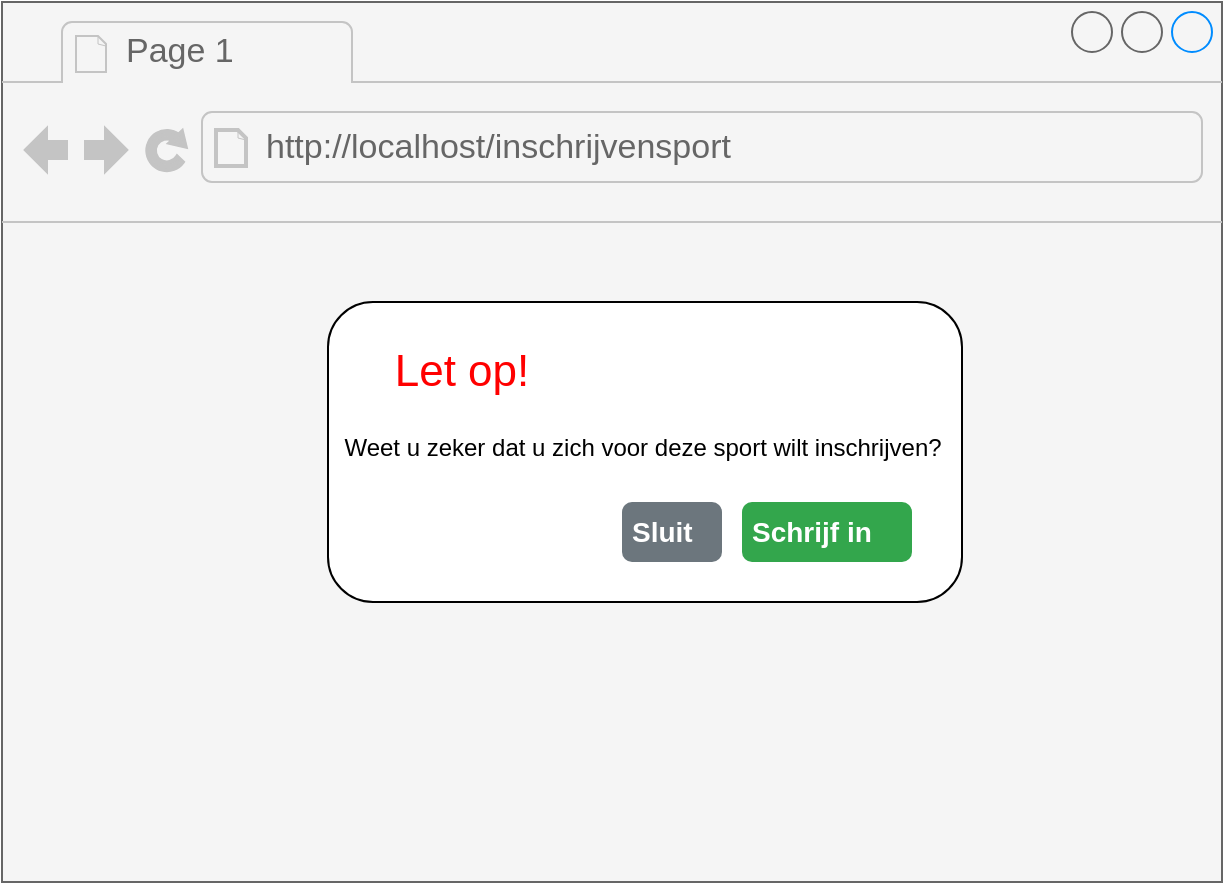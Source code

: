 <mxfile version="16.4.0" type="device"><diagram id="kXJwTECeh2mBD3e_SP11" name="Page-1"><mxGraphModel dx="1422" dy="857" grid="1" gridSize="10" guides="1" tooltips="1" connect="1" arrows="1" fold="1" page="1" pageScale="1" pageWidth="850" pageHeight="1100" math="0" shadow="0"><root><mxCell id="0"/><mxCell id="1" parent="0"/><mxCell id="DWK3QNtkQKk4ZqJPbPPp-8" value="" style="strokeWidth=1;shadow=0;dashed=0;align=center;html=1;shape=mxgraph.mockup.containers.browserWindow;rSize=0;strokeColor=#666666;strokeColor2=#008cff;strokeColor3=#c4c4c4;mainText=,;recursiveResize=0;fillColor=#f5f5f5;fontColor=#333333;" parent="1" vertex="1"><mxGeometry x="130" y="130" width="610" height="440" as="geometry"/></mxCell><mxCell id="DWK3QNtkQKk4ZqJPbPPp-9" value="Page 1" style="strokeWidth=1;shadow=0;dashed=0;align=center;html=1;shape=mxgraph.mockup.containers.anchor;fontSize=17;fontColor=#666666;align=left;" parent="DWK3QNtkQKk4ZqJPbPPp-8" vertex="1"><mxGeometry x="60" y="12" width="110" height="26" as="geometry"/></mxCell><mxCell id="DWK3QNtkQKk4ZqJPbPPp-10" value="http://localhost/inschrijvensport" style="strokeWidth=1;shadow=0;dashed=0;align=center;html=1;shape=mxgraph.mockup.containers.anchor;rSize=0;fontSize=17;fontColor=#666666;align=left;" parent="DWK3QNtkQKk4ZqJPbPPp-8" vertex="1"><mxGeometry x="130" y="60" width="250" height="26" as="geometry"/></mxCell><mxCell id="aarZSoTj-gUU0rMy3paj-2" value="" style="rounded=1;whiteSpace=wrap;html=1;" vertex="1" parent="DWK3QNtkQKk4ZqJPbPPp-8"><mxGeometry x="163" y="150" width="317" height="150" as="geometry"/></mxCell><mxCell id="aarZSoTj-gUU0rMy3paj-3" value="&lt;font color=&quot;#ff0000&quot; style=&quot;font-size: 22px&quot;&gt;Let op!&lt;/font&gt;" style="text;html=1;strokeColor=none;fillColor=none;align=center;verticalAlign=middle;whiteSpace=wrap;rounded=0;" vertex="1" parent="DWK3QNtkQKk4ZqJPbPPp-8"><mxGeometry x="170" y="170" width="120" height="30" as="geometry"/></mxCell><mxCell id="aarZSoTj-gUU0rMy3paj-4" value="&lt;font color=&quot;#000000&quot;&gt;&lt;span style=&quot;font-size: 12px&quot;&gt;Weet u zeker dat u zich voor deze sport wilt inschrijven?&lt;/span&gt;&lt;/font&gt;" style="text;html=1;strokeColor=none;fillColor=none;align=center;verticalAlign=middle;whiteSpace=wrap;rounded=0;fontSize=22;fontColor=#FF0000;" vertex="1" parent="DWK3QNtkQKk4ZqJPbPPp-8"><mxGeometry x="163" y="205" width="314.5" height="30" as="geometry"/></mxCell><mxCell id="aarZSoTj-gUU0rMy3paj-6" value="Schrijf in" style="html=1;shadow=0;dashed=0;shape=mxgraph.bootstrap.rrect;rSize=5;strokeColor=none;strokeWidth=1;fillColor=#33A64C;fontColor=#FFFFFF;whiteSpace=wrap;align=left;verticalAlign=middle;spacingLeft=0;fontStyle=1;fontSize=14;spacing=5;" vertex="1" parent="DWK3QNtkQKk4ZqJPbPPp-8"><mxGeometry x="370" y="250" width="85" height="30" as="geometry"/></mxCell><mxCell id="aarZSoTj-gUU0rMy3paj-7" value="Sluit" style="html=1;shadow=0;dashed=0;shape=mxgraph.bootstrap.rrect;rSize=5;strokeColor=none;strokeWidth=1;fillColor=#6C767D;fontColor=#FFFFFF;whiteSpace=wrap;align=left;verticalAlign=middle;spacingLeft=0;fontStyle=1;fontSize=14;spacing=5;" vertex="1" parent="DWK3QNtkQKk4ZqJPbPPp-8"><mxGeometry x="310" y="250" width="50" height="30" as="geometry"/></mxCell></root></mxGraphModel></diagram></mxfile>